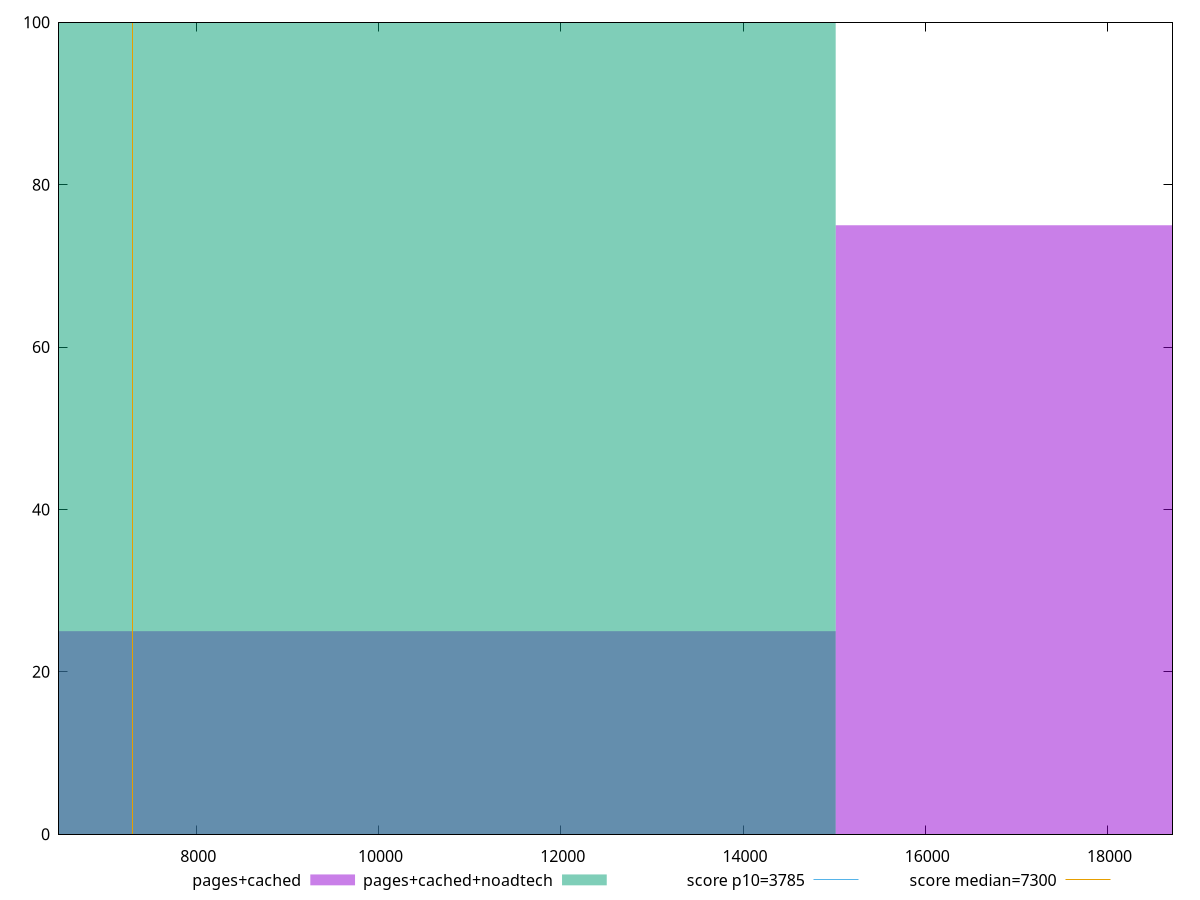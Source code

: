 reset

$pagesCached <<EOF
20022.168701022987 75
10011.084350511494 25
EOF

$pagesCachedNoadtech <<EOF
10011.084350511494 100
EOF

set key outside below
set boxwidth 10011.084350511494
set xrange [6492.571500000001:18713.195500000005]
set yrange [0:100]
set trange [0:100]
set style fill transparent solid 0.5 noborder

set parametric
set terminal svg size 640, 500 enhanced background rgb 'white'
set output "report_00013_2021-02-09T12-04-24.940Z/interactive/comparison/histogram/1_vs_2.svg"

plot $pagesCached title "pages+cached" with boxes, \
     $pagesCachedNoadtech title "pages+cached+noadtech" with boxes, \
     3785,t title "score p10=3785", \
     7300,t title "score median=7300"

reset
